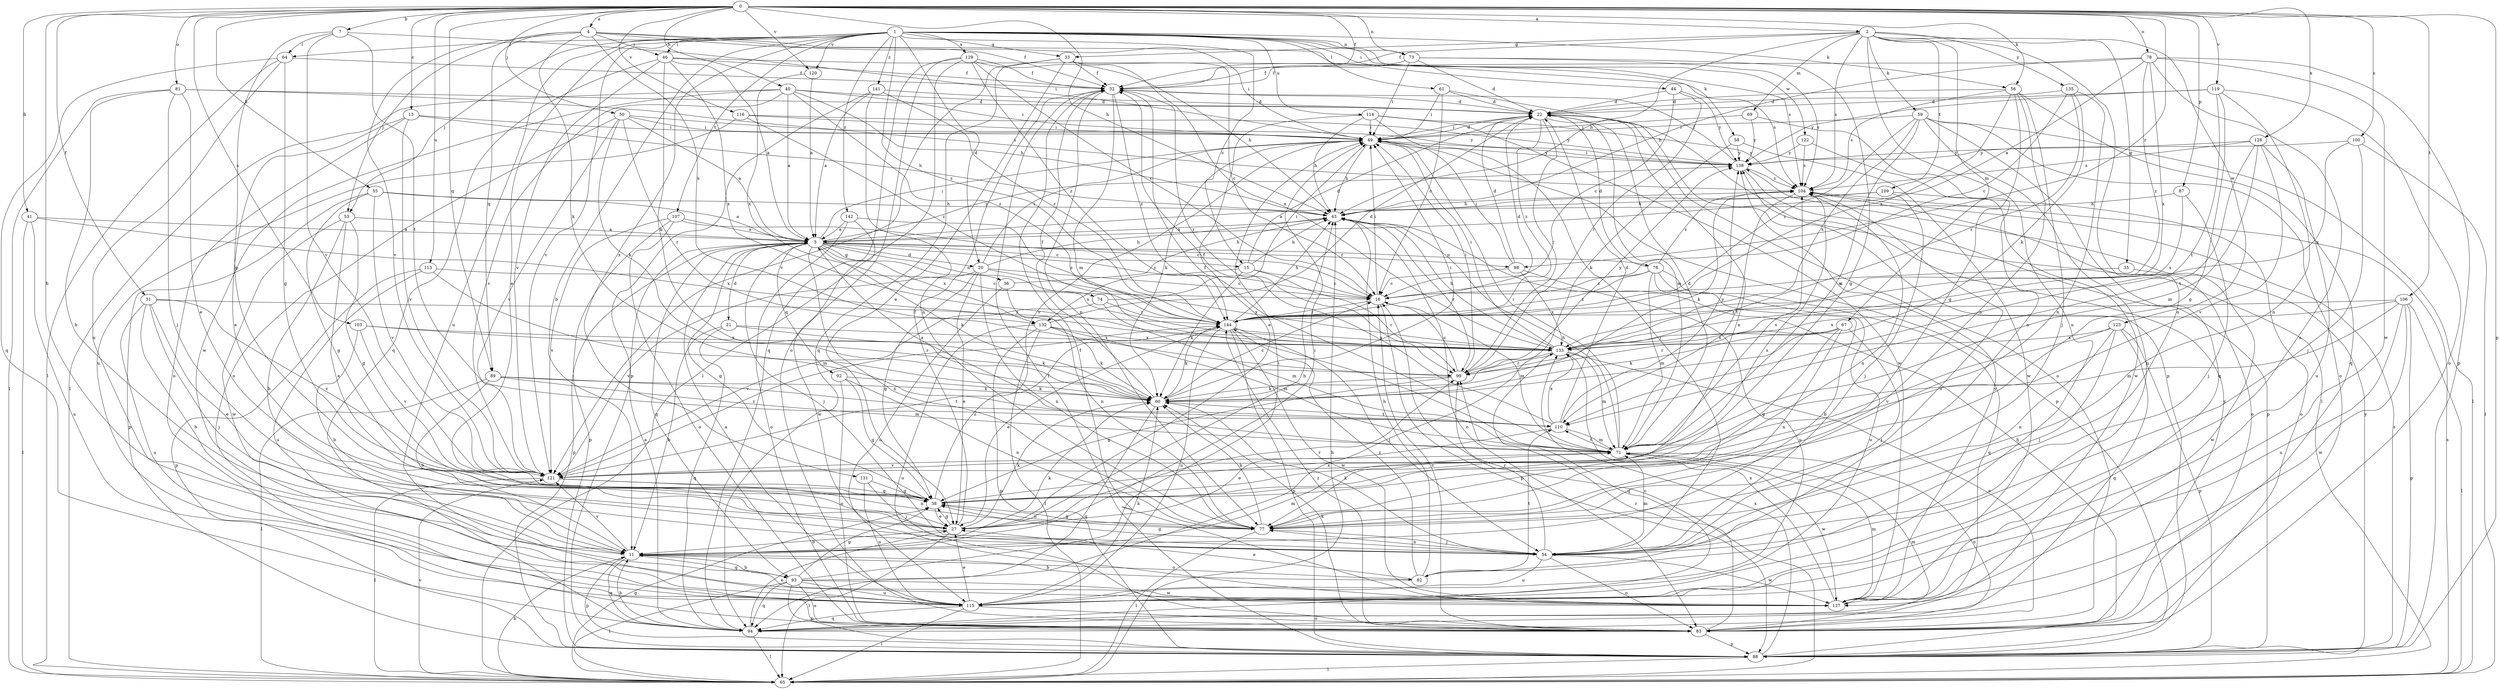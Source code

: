 strict digraph  {
0;
1;
2;
4;
5;
7;
11;
13;
15;
16;
20;
21;
22;
27;
31;
32;
33;
35;
36;
38;
40;
41;
43;
44;
46;
49;
50;
53;
54;
55;
56;
58;
59;
60;
61;
64;
65;
67;
69;
71;
73;
74;
76;
77;
78;
81;
82;
83;
87;
88;
89;
92;
93;
94;
98;
99;
100;
103;
104;
106;
107;
109;
110;
113;
114;
115;
116;
119;
120;
121;
122;
123;
127;
128;
129;
131;
132;
133;
135;
138;
141;
142;
144;
0 -> 2  [label=a];
0 -> 4  [label=a];
0 -> 7  [label=b];
0 -> 11  [label=b];
0 -> 13  [label=c];
0 -> 31  [label=f];
0 -> 32  [label=f];
0 -> 40  [label=h];
0 -> 41  [label=h];
0 -> 43  [label=h];
0 -> 50  [label=j];
0 -> 55  [label=k];
0 -> 56  [label=k];
0 -> 73  [label=n];
0 -> 78  [label=o];
0 -> 81  [label=o];
0 -> 87  [label=p];
0 -> 88  [label=p];
0 -> 89  [label=q];
0 -> 98  [label=r];
0 -> 100  [label=s];
0 -> 103  [label=s];
0 -> 106  [label=t];
0 -> 113  [label=u];
0 -> 116  [label=v];
0 -> 119  [label=v];
0 -> 120  [label=v];
0 -> 128  [label=x];
1 -> 11  [label=b];
1 -> 15  [label=c];
1 -> 20  [label=d];
1 -> 27  [label=e];
1 -> 33  [label=g];
1 -> 44  [label=i];
1 -> 46  [label=i];
1 -> 53  [label=j];
1 -> 56  [label=k];
1 -> 58  [label=k];
1 -> 61  [label=l];
1 -> 64  [label=l];
1 -> 73  [label=n];
1 -> 107  [label=t];
1 -> 114  [label=u];
1 -> 115  [label=u];
1 -> 120  [label=v];
1 -> 121  [label=v];
1 -> 122  [label=w];
1 -> 129  [label=x];
1 -> 131  [label=x];
1 -> 141  [label=z];
1 -> 142  [label=z];
1 -> 144  [label=z];
2 -> 32  [label=f];
2 -> 33  [label=g];
2 -> 35  [label=g];
2 -> 43  [label=h];
2 -> 59  [label=k];
2 -> 67  [label=m];
2 -> 69  [label=m];
2 -> 82  [label=o];
2 -> 104  [label=s];
2 -> 109  [label=t];
2 -> 115  [label=u];
2 -> 123  [label=w];
2 -> 135  [label=y];
4 -> 32  [label=f];
4 -> 46  [label=i];
4 -> 49  [label=i];
4 -> 53  [label=j];
4 -> 60  [label=k];
4 -> 89  [label=q];
4 -> 104  [label=s];
4 -> 121  [label=v];
4 -> 132  [label=x];
5 -> 15  [label=c];
5 -> 16  [label=c];
5 -> 20  [label=d];
5 -> 21  [label=d];
5 -> 36  [label=g];
5 -> 38  [label=g];
5 -> 49  [label=i];
5 -> 54  [label=j];
5 -> 60  [label=k];
5 -> 74  [label=n];
5 -> 76  [label=n];
5 -> 77  [label=n];
5 -> 88  [label=p];
5 -> 92  [label=q];
5 -> 93  [label=q];
5 -> 98  [label=r];
5 -> 132  [label=x];
5 -> 138  [label=y];
7 -> 38  [label=g];
7 -> 49  [label=i];
7 -> 64  [label=l];
7 -> 110  [label=t];
7 -> 121  [label=v];
11 -> 49  [label=i];
11 -> 60  [label=k];
11 -> 71  [label=m];
11 -> 82  [label=o];
11 -> 88  [label=p];
11 -> 93  [label=q];
11 -> 94  [label=q];
11 -> 121  [label=v];
13 -> 27  [label=e];
13 -> 43  [label=h];
13 -> 49  [label=i];
13 -> 83  [label=o];
13 -> 121  [label=v];
15 -> 16  [label=c];
15 -> 22  [label=d];
15 -> 43  [label=h];
15 -> 60  [label=k];
15 -> 99  [label=r];
15 -> 132  [label=x];
16 -> 49  [label=i];
16 -> 71  [label=m];
16 -> 88  [label=p];
16 -> 144  [label=z];
20 -> 16  [label=c];
20 -> 27  [label=e];
20 -> 38  [label=g];
20 -> 43  [label=h];
20 -> 49  [label=i];
20 -> 77  [label=n];
20 -> 121  [label=v];
20 -> 133  [label=x];
21 -> 11  [label=b];
21 -> 60  [label=k];
21 -> 94  [label=q];
21 -> 133  [label=x];
22 -> 49  [label=i];
22 -> 65  [label=l];
22 -> 71  [label=m];
22 -> 77  [label=n];
22 -> 83  [label=o];
22 -> 99  [label=r];
22 -> 144  [label=z];
27 -> 11  [label=b];
27 -> 32  [label=f];
27 -> 38  [label=g];
27 -> 43  [label=h];
27 -> 60  [label=k];
27 -> 65  [label=l];
27 -> 99  [label=r];
31 -> 11  [label=b];
31 -> 27  [label=e];
31 -> 54  [label=j];
31 -> 115  [label=u];
31 -> 121  [label=v];
31 -> 144  [label=z];
32 -> 22  [label=d];
32 -> 71  [label=m];
32 -> 77  [label=n];
32 -> 99  [label=r];
32 -> 144  [label=z];
33 -> 16  [label=c];
33 -> 27  [label=e];
33 -> 32  [label=f];
33 -> 94  [label=q];
33 -> 121  [label=v];
33 -> 133  [label=x];
35 -> 16  [label=c];
35 -> 127  [label=w];
36 -> 43  [label=h];
36 -> 77  [label=n];
36 -> 115  [label=u];
38 -> 27  [label=e];
38 -> 77  [label=n];
38 -> 104  [label=s];
38 -> 144  [label=z];
40 -> 5  [label=a];
40 -> 22  [label=d];
40 -> 43  [label=h];
40 -> 49  [label=i];
40 -> 65  [label=l];
40 -> 121  [label=v];
40 -> 127  [label=w];
40 -> 144  [label=z];
41 -> 5  [label=a];
41 -> 65  [label=l];
41 -> 115  [label=u];
41 -> 133  [label=x];
43 -> 5  [label=a];
43 -> 83  [label=o];
43 -> 99  [label=r];
44 -> 16  [label=c];
44 -> 22  [label=d];
44 -> 99  [label=r];
44 -> 138  [label=y];
46 -> 5  [label=a];
46 -> 32  [label=f];
46 -> 60  [label=k];
46 -> 94  [label=q];
46 -> 104  [label=s];
46 -> 121  [label=v];
46 -> 133  [label=x];
49 -> 22  [label=d];
49 -> 43  [label=h];
49 -> 60  [label=k];
49 -> 88  [label=p];
49 -> 121  [label=v];
49 -> 138  [label=y];
50 -> 5  [label=a];
50 -> 49  [label=i];
50 -> 60  [label=k];
50 -> 83  [label=o];
50 -> 99  [label=r];
50 -> 121  [label=v];
50 -> 138  [label=y];
53 -> 5  [label=a];
53 -> 11  [label=b];
53 -> 27  [label=e];
53 -> 38  [label=g];
53 -> 127  [label=w];
54 -> 38  [label=g];
54 -> 60  [label=k];
54 -> 71  [label=m];
54 -> 77  [label=n];
54 -> 83  [label=o];
54 -> 99  [label=r];
54 -> 115  [label=u];
54 -> 127  [label=w];
55 -> 5  [label=a];
55 -> 38  [label=g];
55 -> 43  [label=h];
55 -> 88  [label=p];
55 -> 121  [label=v];
56 -> 22  [label=d];
56 -> 38  [label=g];
56 -> 54  [label=j];
56 -> 77  [label=n];
56 -> 94  [label=q];
56 -> 104  [label=s];
56 -> 144  [label=z];
58 -> 60  [label=k];
58 -> 127  [label=w];
58 -> 138  [label=y];
59 -> 49  [label=i];
59 -> 65  [label=l];
59 -> 71  [label=m];
59 -> 83  [label=o];
59 -> 94  [label=q];
59 -> 115  [label=u];
59 -> 133  [label=x];
59 -> 144  [label=z];
60 -> 16  [label=c];
60 -> 32  [label=f];
60 -> 49  [label=i];
60 -> 94  [label=q];
60 -> 110  [label=t];
61 -> 16  [label=c];
61 -> 22  [label=d];
61 -> 49  [label=i];
61 -> 88  [label=p];
64 -> 32  [label=f];
64 -> 38  [label=g];
64 -> 65  [label=l];
64 -> 94  [label=q];
64 -> 115  [label=u];
65 -> 11  [label=b];
65 -> 16  [label=c];
65 -> 38  [label=g];
65 -> 43  [label=h];
65 -> 104  [label=s];
65 -> 121  [label=v];
67 -> 38  [label=g];
67 -> 54  [label=j];
67 -> 60  [label=k];
67 -> 77  [label=n];
67 -> 99  [label=r];
67 -> 133  [label=x];
69 -> 49  [label=i];
69 -> 77  [label=n];
69 -> 138  [label=y];
71 -> 22  [label=d];
71 -> 32  [label=f];
71 -> 43  [label=h];
71 -> 49  [label=i];
71 -> 83  [label=o];
71 -> 104  [label=s];
71 -> 110  [label=t];
71 -> 121  [label=v];
71 -> 127  [label=w];
73 -> 22  [label=d];
73 -> 32  [label=f];
73 -> 38  [label=g];
73 -> 49  [label=i];
73 -> 104  [label=s];
74 -> 49  [label=i];
74 -> 71  [label=m];
74 -> 121  [label=v];
74 -> 144  [label=z];
76 -> 11  [label=b];
76 -> 16  [label=c];
76 -> 22  [label=d];
76 -> 71  [label=m];
76 -> 94  [label=q];
76 -> 104  [label=s];
76 -> 115  [label=u];
76 -> 144  [label=z];
77 -> 38  [label=g];
77 -> 54  [label=j];
77 -> 60  [label=k];
77 -> 65  [label=l];
78 -> 5  [label=a];
78 -> 32  [label=f];
78 -> 43  [label=h];
78 -> 88  [label=p];
78 -> 115  [label=u];
78 -> 127  [label=w];
78 -> 133  [label=x];
78 -> 144  [label=z];
81 -> 11  [label=b];
81 -> 22  [label=d];
81 -> 27  [label=e];
81 -> 54  [label=j];
81 -> 65  [label=l];
81 -> 104  [label=s];
82 -> 11  [label=b];
82 -> 27  [label=e];
82 -> 43  [label=h];
82 -> 104  [label=s];
82 -> 110  [label=t];
82 -> 144  [label=z];
83 -> 16  [label=c];
83 -> 60  [label=k];
83 -> 71  [label=m];
83 -> 88  [label=p];
83 -> 99  [label=r];
83 -> 138  [label=y];
83 -> 144  [label=z];
87 -> 43  [label=h];
87 -> 54  [label=j];
87 -> 133  [label=x];
88 -> 32  [label=f];
88 -> 43  [label=h];
88 -> 65  [label=l];
88 -> 104  [label=s];
88 -> 133  [label=x];
88 -> 138  [label=y];
89 -> 11  [label=b];
89 -> 60  [label=k];
89 -> 65  [label=l];
89 -> 71  [label=m];
89 -> 110  [label=t];
92 -> 38  [label=g];
92 -> 60  [label=k];
92 -> 77  [label=n];
92 -> 83  [label=o];
93 -> 11  [label=b];
93 -> 38  [label=g];
93 -> 49  [label=i];
93 -> 65  [label=l];
93 -> 83  [label=o];
93 -> 88  [label=p];
93 -> 94  [label=q];
93 -> 115  [label=u];
93 -> 127  [label=w];
93 -> 133  [label=x];
94 -> 5  [label=a];
94 -> 11  [label=b];
94 -> 27  [label=e];
94 -> 65  [label=l];
98 -> 16  [label=c];
98 -> 22  [label=d];
98 -> 49  [label=i];
98 -> 115  [label=u];
98 -> 133  [label=x];
99 -> 16  [label=c];
99 -> 38  [label=g];
99 -> 49  [label=i];
99 -> 60  [label=k];
99 -> 138  [label=y];
100 -> 54  [label=j];
100 -> 65  [label=l];
100 -> 133  [label=x];
100 -> 138  [label=y];
103 -> 11  [label=b];
103 -> 99  [label=r];
103 -> 121  [label=v];
103 -> 133  [label=x];
104 -> 43  [label=h];
104 -> 60  [label=k];
104 -> 77  [label=n];
104 -> 83  [label=o];
104 -> 110  [label=t];
106 -> 65  [label=l];
106 -> 71  [label=m];
106 -> 88  [label=p];
106 -> 115  [label=u];
106 -> 127  [label=w];
106 -> 133  [label=x];
106 -> 144  [label=z];
107 -> 5  [label=a];
107 -> 16  [label=c];
107 -> 83  [label=o];
107 -> 88  [label=p];
107 -> 121  [label=v];
109 -> 5  [label=a];
109 -> 43  [label=h];
109 -> 54  [label=j];
109 -> 83  [label=o];
110 -> 5  [label=a];
110 -> 22  [label=d];
110 -> 27  [label=e];
110 -> 32  [label=f];
110 -> 71  [label=m];
110 -> 133  [label=x];
110 -> 138  [label=y];
113 -> 16  [label=c];
113 -> 71  [label=m];
113 -> 88  [label=p];
113 -> 115  [label=u];
114 -> 27  [label=e];
114 -> 43  [label=h];
114 -> 49  [label=i];
114 -> 54  [label=j];
114 -> 104  [label=s];
114 -> 127  [label=w];
115 -> 5  [label=a];
115 -> 27  [label=e];
115 -> 60  [label=k];
115 -> 65  [label=l];
115 -> 83  [label=o];
115 -> 94  [label=q];
116 -> 49  [label=i];
116 -> 115  [label=u];
116 -> 138  [label=y];
116 -> 144  [label=z];
119 -> 22  [label=d];
119 -> 38  [label=g];
119 -> 77  [label=n];
119 -> 83  [label=o];
119 -> 110  [label=t];
119 -> 138  [label=y];
120 -> 5  [label=a];
120 -> 133  [label=x];
121 -> 38  [label=g];
121 -> 65  [label=l];
121 -> 77  [label=n];
121 -> 144  [label=z];
122 -> 104  [label=s];
122 -> 127  [label=w];
122 -> 138  [label=y];
123 -> 54  [label=j];
123 -> 77  [label=n];
123 -> 88  [label=p];
123 -> 94  [label=q];
123 -> 121  [label=v];
123 -> 133  [label=x];
127 -> 32  [label=f];
127 -> 71  [label=m];
127 -> 133  [label=x];
127 -> 138  [label=y];
128 -> 71  [label=m];
128 -> 104  [label=s];
128 -> 110  [label=t];
128 -> 115  [label=u];
128 -> 121  [label=v];
128 -> 138  [label=y];
129 -> 16  [label=c];
129 -> 32  [label=f];
129 -> 43  [label=h];
129 -> 65  [label=l];
129 -> 83  [label=o];
129 -> 94  [label=q];
129 -> 144  [label=z];
131 -> 38  [label=g];
131 -> 54  [label=j];
131 -> 115  [label=u];
132 -> 22  [label=d];
132 -> 60  [label=k];
132 -> 65  [label=l];
132 -> 71  [label=m];
132 -> 83  [label=o];
132 -> 88  [label=p];
132 -> 133  [label=x];
133 -> 43  [label=h];
133 -> 49  [label=i];
133 -> 71  [label=m];
133 -> 83  [label=o];
133 -> 94  [label=q];
133 -> 99  [label=r];
135 -> 16  [label=c];
135 -> 22  [label=d];
135 -> 60  [label=k];
135 -> 77  [label=n];
135 -> 99  [label=r];
138 -> 32  [label=f];
138 -> 49  [label=i];
138 -> 88  [label=p];
138 -> 104  [label=s];
141 -> 5  [label=a];
141 -> 22  [label=d];
141 -> 77  [label=n];
141 -> 88  [label=p];
141 -> 144  [label=z];
142 -> 5  [label=a];
142 -> 83  [label=o];
142 -> 127  [label=w];
142 -> 144  [label=z];
144 -> 22  [label=d];
144 -> 27  [label=e];
144 -> 43  [label=h];
144 -> 54  [label=j];
144 -> 60  [label=k];
144 -> 88  [label=p];
144 -> 115  [label=u];
144 -> 127  [label=w];
144 -> 133  [label=x];
}
